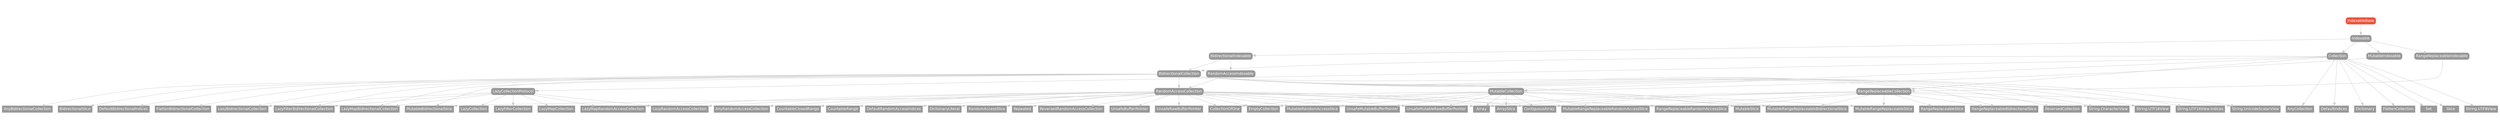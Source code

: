strict digraph "IndexableBase - Type Hierarchy - SwiftDoc.org" {
    pad="0.1,0.8"
    node [shape=box, style="filled,rounded", color="#999999", fillcolor="#999999", fontcolor=white, fontname=Helvetica, fontnames="Helvetica,sansserif", fontsize=12, margin="0.07,0.05", height="0.3"]
    edge [color="#cccccc"]
    "AnyBidirectionalCollection" [URL="/type/AnyBidirectionalCollection/hierarchy/", style=filled]
    "AnyCollection" [URL="/type/AnyCollection/hierarchy/", style=filled]
    "AnyRandomAccessCollection" [URL="/type/AnyRandomAccessCollection/hierarchy/", style=filled]
    "Array" [URL="/type/Array/hierarchy/", style=filled]
    "ArraySlice" [URL="/type/ArraySlice/hierarchy/", style=filled]
    "BidirectionalCollection" [URL="/protocol/BidirectionalCollection/hierarchy/"]
    "BidirectionalIndexable" [URL="/protocol/BidirectionalIndexable/hierarchy/"]
    "BidirectionalSlice" [URL="/type/BidirectionalSlice/hierarchy/", style=filled]
    "Collection" [URL="/protocol/Collection/hierarchy/"]
    "CollectionOfOne" [URL="/type/CollectionOfOne/hierarchy/", style=filled]
    "ContiguousArray" [URL="/type/ContiguousArray/hierarchy/", style=filled]
    "CountableClosedRange" [URL="/type/CountableClosedRange/hierarchy/", style=filled]
    "CountableRange" [URL="/type/CountableRange/hierarchy/", style=filled]
    "DefaultBidirectionalIndices" [URL="/type/DefaultBidirectionalIndices/hierarchy/", style=filled]
    "DefaultIndices" [URL="/type/DefaultIndices/hierarchy/", style=filled]
    "DefaultRandomAccessIndices" [URL="/type/DefaultRandomAccessIndices/hierarchy/", style=filled]
    "Dictionary" [URL="/type/Dictionary/hierarchy/", style=filled]
    "DictionaryLiteral" [URL="/type/DictionaryLiteral/hierarchy/", style=filled]
    "EmptyCollection" [URL="/type/EmptyCollection/hierarchy/", style=filled]
    "FlattenBidirectionalCollection" [URL="/type/FlattenBidirectionalCollection/hierarchy/", style=filled]
    "FlattenCollection" [URL="/type/FlattenCollection/hierarchy/", style=filled]
    "Indexable" [URL="/protocol/Indexable/hierarchy/"]
    "IndexableBase" [URL="/protocol/IndexableBase/", style="filled,rounded", fillcolor="#ee543d", color="#ee543d"]
    "LazyBidirectionalCollection" [URL="/type/LazyBidirectionalCollection/hierarchy/", style=filled]
    "LazyCollection" [URL="/type/LazyCollection/hierarchy/", style=filled]
    "LazyCollectionProtocol" [URL="/protocol/LazyCollectionProtocol/hierarchy/"]
    "LazyFilterBidirectionalCollection" [URL="/type/LazyFilterBidirectionalCollection/hierarchy/", style=filled]
    "LazyFilterCollection" [URL="/type/LazyFilterCollection/hierarchy/", style=filled]
    "LazyMapBidirectionalCollection" [URL="/type/LazyMapBidirectionalCollection/hierarchy/", style=filled]
    "LazyMapCollection" [URL="/type/LazyMapCollection/hierarchy/", style=filled]
    "LazyMapRandomAccessCollection" [URL="/type/LazyMapRandomAccessCollection/hierarchy/", style=filled]
    "LazyRandomAccessCollection" [URL="/type/LazyRandomAccessCollection/hierarchy/", style=filled]
    "MutableBidirectionalSlice" [URL="/type/MutableBidirectionalSlice/hierarchy/", style=filled]
    "MutableCollection" [URL="/protocol/MutableCollection/hierarchy/"]
    "MutableIndexable" [URL="/protocol/MutableIndexable/hierarchy/"]
    "MutableRandomAccessSlice" [URL="/type/MutableRandomAccessSlice/hierarchy/", style=filled]
    "MutableRangeReplaceableBidirectionalSlice" [URL="/type/MutableRangeReplaceableBidirectionalSlice/hierarchy/", style=filled]
    "MutableRangeReplaceableRandomAccessSlice" [URL="/type/MutableRangeReplaceableRandomAccessSlice/hierarchy/", style=filled]
    "MutableRangeReplaceableSlice" [URL="/type/MutableRangeReplaceableSlice/hierarchy/", style=filled]
    "MutableSlice" [URL="/type/MutableSlice/hierarchy/", style=filled]
    "RandomAccessCollection" [URL="/protocol/RandomAccessCollection/hierarchy/"]
    "RandomAccessIndexable" [URL="/protocol/RandomAccessIndexable/hierarchy/"]
    "RandomAccessSlice" [URL="/type/RandomAccessSlice/hierarchy/", style=filled]
    "RangeReplaceableBidirectionalSlice" [URL="/type/RangeReplaceableBidirectionalSlice/hierarchy/", style=filled]
    "RangeReplaceableCollection" [URL="/protocol/RangeReplaceableCollection/hierarchy/"]
    "RangeReplaceableIndexable" [URL="/protocol/RangeReplaceableIndexable/hierarchy/"]
    "RangeReplaceableRandomAccessSlice" [URL="/type/RangeReplaceableRandomAccessSlice/hierarchy/", style=filled]
    "RangeReplaceableSlice" [URL="/type/RangeReplaceableSlice/hierarchy/", style=filled]
    "Repeated" [URL="/type/Repeated/hierarchy/", style=filled]
    "ReversedCollection" [URL="/type/ReversedCollection/hierarchy/", style=filled]
    "ReversedRandomAccessCollection" [URL="/type/ReversedRandomAccessCollection/hierarchy/", style=filled]
    "Set" [URL="/type/Set/hierarchy/", style=filled]
    "Slice" [URL="/type/Slice/hierarchy/", style=filled]
    "String.CharacterView" [URL="/type/String.CharacterView/hierarchy/", style=filled]
    "String.UTF16View" [URL="/type/String.UTF16View/hierarchy/", style=filled]
    "String.UTF16View.Indices" [URL="/type/String.UTF16View.Indices/hierarchy/", style=filled]
    "String.UTF8View" [URL="/type/String.UTF8View/hierarchy/", style=filled]
    "String.UnicodeScalarView" [URL="/type/String.UnicodeScalarView/hierarchy/", style=filled]
    "UnsafeBufferPointer" [URL="/type/UnsafeBufferPointer/hierarchy/", style=filled]
    "UnsafeMutableBufferPointer" [URL="/type/UnsafeMutableBufferPointer/hierarchy/", style=filled]
    "UnsafeMutableRawBufferPointer" [URL="/type/UnsafeMutableRawBufferPointer/hierarchy/", style=filled]
    "UnsafeRawBufferPointer" [URL="/type/UnsafeRawBufferPointer/hierarchy/", style=filled]    "IndexableBase" -> "Indexable"
    "Indexable" -> "BidirectionalIndexable"
    "Indexable" -> "Collection"
    "Indexable" -> "MutableIndexable"
    "Indexable" -> "RangeReplaceableIndexable"
    "BidirectionalIndexable" -> "BidirectionalCollection"
    "BidirectionalIndexable" -> "RandomAccessIndexable"
    "BidirectionalCollection" -> "AnyBidirectionalCollection"
    "BidirectionalCollection" -> "BidirectionalSlice"
    "BidirectionalCollection" -> "DefaultBidirectionalIndices"
    "BidirectionalCollection" -> "FlattenBidirectionalCollection"
    "BidirectionalCollection" -> "LazyBidirectionalCollection"
    "BidirectionalCollection" -> "LazyFilterBidirectionalCollection"
    "BidirectionalCollection" -> "LazyMapBidirectionalCollection"
    "BidirectionalCollection" -> "MutableBidirectionalSlice"
    "BidirectionalCollection" -> "MutableRangeReplaceableBidirectionalSlice"
    "BidirectionalCollection" -> "RandomAccessCollection"
    "BidirectionalCollection" -> "RangeReplaceableBidirectionalSlice"
    "BidirectionalCollection" -> "ReversedCollection"
    "BidirectionalCollection" -> "String.UTF16View"
    "BidirectionalCollection" -> "String.CharacterView"
    "BidirectionalCollection" -> "String.UnicodeScalarView"
    "BidirectionalCollection" -> "String.UTF16View.Indices"
    "RandomAccessCollection" -> "AnyRandomAccessCollection"
    "RandomAccessCollection" -> "Array"
    "RandomAccessCollection" -> "ArraySlice"
    "RandomAccessCollection" -> "CollectionOfOne"
    "RandomAccessCollection" -> "ContiguousArray"
    "RandomAccessCollection" -> "CountableClosedRange"
    "RandomAccessCollection" -> "CountableRange"
    "RandomAccessCollection" -> "DefaultRandomAccessIndices"
    "RandomAccessCollection" -> "DictionaryLiteral"
    "RandomAccessCollection" -> "EmptyCollection"
    "RandomAccessCollection" -> "LazyMapRandomAccessCollection"
    "RandomAccessCollection" -> "LazyRandomAccessCollection"
    "RandomAccessCollection" -> "MutableRandomAccessSlice"
    "RandomAccessCollection" -> "MutableRangeReplaceableRandomAccessSlice"
    "RandomAccessCollection" -> "RandomAccessSlice"
    "RandomAccessCollection" -> "RangeReplaceableRandomAccessSlice"
    "RandomAccessCollection" -> "Repeated"
    "RandomAccessCollection" -> "ReversedRandomAccessCollection"
    "RandomAccessCollection" -> "UnsafeBufferPointer"
    "RandomAccessCollection" -> "UnsafeMutableBufferPointer"
    "RandomAccessCollection" -> "UnsafeMutableRawBufferPointer"
    "RandomAccessCollection" -> "UnsafeRawBufferPointer"
    "RandomAccessIndexable" -> "RandomAccessCollection"
    "RandomAccessCollection" -> "AnyRandomAccessCollection"
    "RandomAccessCollection" -> "Array"
    "RandomAccessCollection" -> "ArraySlice"
    "RandomAccessCollection" -> "CollectionOfOne"
    "RandomAccessCollection" -> "ContiguousArray"
    "RandomAccessCollection" -> "CountableClosedRange"
    "RandomAccessCollection" -> "CountableRange"
    "RandomAccessCollection" -> "DefaultRandomAccessIndices"
    "RandomAccessCollection" -> "DictionaryLiteral"
    "RandomAccessCollection" -> "EmptyCollection"
    "RandomAccessCollection" -> "LazyMapRandomAccessCollection"
    "RandomAccessCollection" -> "LazyRandomAccessCollection"
    "RandomAccessCollection" -> "MutableRandomAccessSlice"
    "RandomAccessCollection" -> "MutableRangeReplaceableRandomAccessSlice"
    "RandomAccessCollection" -> "RandomAccessSlice"
    "RandomAccessCollection" -> "RangeReplaceableRandomAccessSlice"
    "RandomAccessCollection" -> "Repeated"
    "RandomAccessCollection" -> "ReversedRandomAccessCollection"
    "RandomAccessCollection" -> "UnsafeBufferPointer"
    "RandomAccessCollection" -> "UnsafeMutableBufferPointer"
    "RandomAccessCollection" -> "UnsafeMutableRawBufferPointer"
    "RandomAccessCollection" -> "UnsafeRawBufferPointer"
    "Collection" -> "AnyCollection"
    "Collection" -> "BidirectionalCollection"
    "Collection" -> "DefaultIndices"
    "Collection" -> "Dictionary"
    "Collection" -> "FlattenCollection"
    "Collection" -> "LazyCollectionProtocol"
    "Collection" -> "MutableCollection"
    "Collection" -> "RangeReplaceableCollection"
    "Collection" -> "Set"
    "Collection" -> "Slice"
    "Collection" -> "String.UTF8View"
    "BidirectionalCollection" -> "AnyBidirectionalCollection"
    "BidirectionalCollection" -> "BidirectionalSlice"
    "BidirectionalCollection" -> "DefaultBidirectionalIndices"
    "BidirectionalCollection" -> "FlattenBidirectionalCollection"
    "BidirectionalCollection" -> "LazyBidirectionalCollection"
    "BidirectionalCollection" -> "LazyFilterBidirectionalCollection"
    "BidirectionalCollection" -> "LazyMapBidirectionalCollection"
    "BidirectionalCollection" -> "MutableBidirectionalSlice"
    "BidirectionalCollection" -> "MutableRangeReplaceableBidirectionalSlice"
    "BidirectionalCollection" -> "RandomAccessCollection"
    "BidirectionalCollection" -> "RangeReplaceableBidirectionalSlice"
    "BidirectionalCollection" -> "ReversedCollection"
    "BidirectionalCollection" -> "String.UTF16View"
    "BidirectionalCollection" -> "String.CharacterView"
    "BidirectionalCollection" -> "String.UnicodeScalarView"
    "BidirectionalCollection" -> "String.UTF16View.Indices"
    "RandomAccessCollection" -> "AnyRandomAccessCollection"
    "RandomAccessCollection" -> "Array"
    "RandomAccessCollection" -> "ArraySlice"
    "RandomAccessCollection" -> "CollectionOfOne"
    "RandomAccessCollection" -> "ContiguousArray"
    "RandomAccessCollection" -> "CountableClosedRange"
    "RandomAccessCollection" -> "CountableRange"
    "RandomAccessCollection" -> "DefaultRandomAccessIndices"
    "RandomAccessCollection" -> "DictionaryLiteral"
    "RandomAccessCollection" -> "EmptyCollection"
    "RandomAccessCollection" -> "LazyMapRandomAccessCollection"
    "RandomAccessCollection" -> "LazyRandomAccessCollection"
    "RandomAccessCollection" -> "MutableRandomAccessSlice"
    "RandomAccessCollection" -> "MutableRangeReplaceableRandomAccessSlice"
    "RandomAccessCollection" -> "RandomAccessSlice"
    "RandomAccessCollection" -> "RangeReplaceableRandomAccessSlice"
    "RandomAccessCollection" -> "Repeated"
    "RandomAccessCollection" -> "ReversedRandomAccessCollection"
    "RandomAccessCollection" -> "UnsafeBufferPointer"
    "RandomAccessCollection" -> "UnsafeMutableBufferPointer"
    "RandomAccessCollection" -> "UnsafeMutableRawBufferPointer"
    "RandomAccessCollection" -> "UnsafeRawBufferPointer"
    "LazyCollectionProtocol" -> "LazyBidirectionalCollection"
    "LazyCollectionProtocol" -> "LazyCollection"
    "LazyCollectionProtocol" -> "LazyFilterBidirectionalCollection"
    "LazyCollectionProtocol" -> "LazyFilterCollection"
    "LazyCollectionProtocol" -> "LazyMapBidirectionalCollection"
    "LazyCollectionProtocol" -> "LazyMapCollection"
    "LazyCollectionProtocol" -> "LazyMapRandomAccessCollection"
    "LazyCollectionProtocol" -> "LazyRandomAccessCollection"
    "MutableCollection" -> "Array"
    "MutableCollection" -> "ArraySlice"
    "MutableCollection" -> "CollectionOfOne"
    "MutableCollection" -> "ContiguousArray"
    "MutableCollection" -> "EmptyCollection"
    "MutableCollection" -> "MutableBidirectionalSlice"
    "MutableCollection" -> "MutableRandomAccessSlice"
    "MutableCollection" -> "MutableRangeReplaceableBidirectionalSlice"
    "MutableCollection" -> "MutableRangeReplaceableRandomAccessSlice"
    "MutableCollection" -> "MutableRangeReplaceableSlice"
    "MutableCollection" -> "MutableSlice"
    "MutableCollection" -> "UnsafeMutableBufferPointer"
    "MutableCollection" -> "UnsafeMutableRawBufferPointer"
    "RangeReplaceableCollection" -> "Array"
    "RangeReplaceableCollection" -> "ArraySlice"
    "RangeReplaceableCollection" -> "ContiguousArray"
    "RangeReplaceableCollection" -> "MutableRangeReplaceableBidirectionalSlice"
    "RangeReplaceableCollection" -> "MutableRangeReplaceableRandomAccessSlice"
    "RangeReplaceableCollection" -> "MutableRangeReplaceableSlice"
    "RangeReplaceableCollection" -> "RangeReplaceableBidirectionalSlice"
    "RangeReplaceableCollection" -> "RangeReplaceableRandomAccessSlice"
    "RangeReplaceableCollection" -> "RangeReplaceableSlice"
    "RangeReplaceableCollection" -> "String.CharacterView"
    "RangeReplaceableCollection" -> "String.UnicodeScalarView"
    "MutableIndexable" -> "MutableCollection"
    "MutableCollection" -> "Array"
    "MutableCollection" -> "ArraySlice"
    "MutableCollection" -> "CollectionOfOne"
    "MutableCollection" -> "ContiguousArray"
    "MutableCollection" -> "EmptyCollection"
    "MutableCollection" -> "MutableBidirectionalSlice"
    "MutableCollection" -> "MutableRandomAccessSlice"
    "MutableCollection" -> "MutableRangeReplaceableBidirectionalSlice"
    "MutableCollection" -> "MutableRangeReplaceableRandomAccessSlice"
    "MutableCollection" -> "MutableRangeReplaceableSlice"
    "MutableCollection" -> "MutableSlice"
    "MutableCollection" -> "UnsafeMutableBufferPointer"
    "MutableCollection" -> "UnsafeMutableRawBufferPointer"
    "RangeReplaceableIndexable" -> "RangeReplaceableCollection"
    "RangeReplaceableCollection" -> "Array"
    "RangeReplaceableCollection" -> "ArraySlice"
    "RangeReplaceableCollection" -> "ContiguousArray"
    "RangeReplaceableCollection" -> "MutableRangeReplaceableBidirectionalSlice"
    "RangeReplaceableCollection" -> "MutableRangeReplaceableRandomAccessSlice"
    "RangeReplaceableCollection" -> "MutableRangeReplaceableSlice"
    "RangeReplaceableCollection" -> "RangeReplaceableBidirectionalSlice"
    "RangeReplaceableCollection" -> "RangeReplaceableRandomAccessSlice"
    "RangeReplaceableCollection" -> "RangeReplaceableSlice"
    "RangeReplaceableCollection" -> "String.CharacterView"
    "RangeReplaceableCollection" -> "String.UnicodeScalarView"
    subgraph Types {
        rank = max; "AnyBidirectionalCollection"; "BidirectionalSlice"; "DefaultBidirectionalIndices"; "FlattenBidirectionalCollection"; "LazyBidirectionalCollection"; "LazyFilterBidirectionalCollection"; "LazyMapBidirectionalCollection"; "MutableBidirectionalSlice"; "MutableRangeReplaceableBidirectionalSlice"; "RangeReplaceableBidirectionalSlice"; "ReversedCollection"; "String.UTF16View"; "String.CharacterView"; "String.UnicodeScalarView"; "String.UTF16View.Indices"; "AnyRandomAccessCollection"; "Array"; "ArraySlice"; "CollectionOfOne"; "ContiguousArray"; "CountableClosedRange"; "CountableRange"; "DefaultRandomAccessIndices"; "DictionaryLiteral"; "EmptyCollection"; "LazyMapRandomAccessCollection"; "LazyRandomAccessCollection"; "MutableRandomAccessSlice"; "MutableRangeReplaceableRandomAccessSlice"; "RandomAccessSlice"; "RangeReplaceableRandomAccessSlice"; "Repeated"; "ReversedRandomAccessCollection"; "UnsafeBufferPointer"; "UnsafeMutableBufferPointer"; "UnsafeMutableRawBufferPointer"; "UnsafeRawBufferPointer"; "AnyCollection"; "DefaultIndices"; "Dictionary"; "FlattenCollection"; "Set"; "Slice"; "String.UTF8View"; "LazyCollection"; "LazyFilterCollection"; "LazyMapCollection"; "MutableRangeReplaceableSlice"; "MutableSlice"; "RangeReplaceableSlice";
    }
}